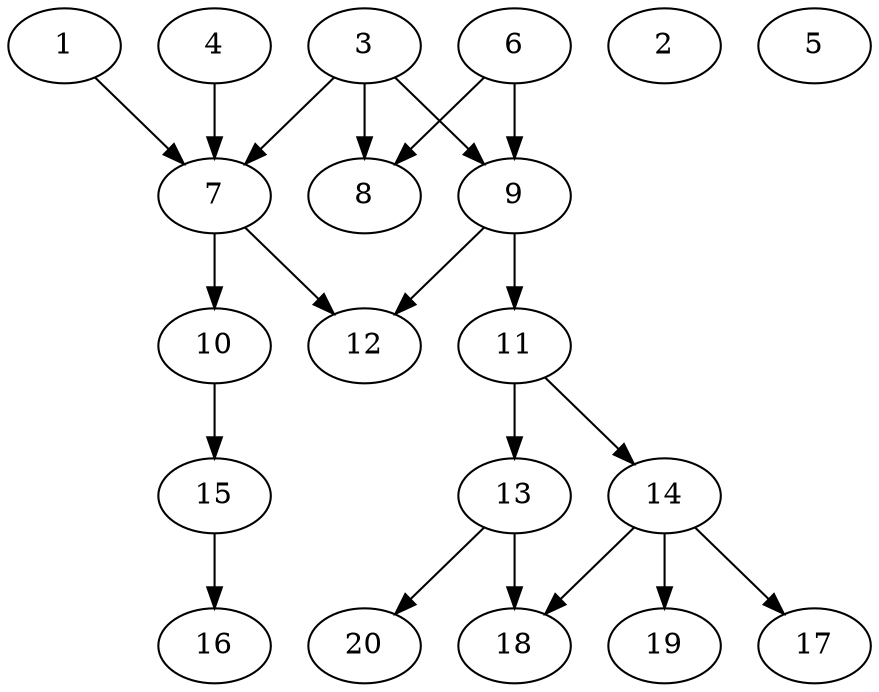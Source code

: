 // DAG automatically generated by daggen at Tue Jul 23 14:23:30 2019
// ./daggen --dot -n 20 --ccr 0.4 --fat 0.6 --regular 0.5 --density 0.6 --mindata 5242880 --maxdata 52428800 
digraph G {
  1 [size="41313280", alpha="0.19", expect_size="16525312"] 
  1 -> 7 [size ="16525312"]
  2 [size="73333760", alpha="0.06", expect_size="29333504"] 
  3 [size="48939520", alpha="0.02", expect_size="19575808"] 
  3 -> 7 [size ="19575808"]
  3 -> 8 [size ="19575808"]
  3 -> 9 [size ="19575808"]
  4 [size="15521280", alpha="0.18", expect_size="6208512"] 
  4 -> 7 [size ="6208512"]
  5 [size="54103040", alpha="0.16", expect_size="21641216"] 
  6 [size="51233280", alpha="0.13", expect_size="20493312"] 
  6 -> 8 [size ="20493312"]
  6 -> 9 [size ="20493312"]
  7 [size="98805760", alpha="0.06", expect_size="39522304"] 
  7 -> 10 [size ="39522304"]
  7 -> 12 [size ="39522304"]
  8 [size="23360000", alpha="0.09", expect_size="9344000"] 
  9 [size="37785600", alpha="0.01", expect_size="15114240"] 
  9 -> 11 [size ="15114240"]
  9 -> 12 [size ="15114240"]
  10 [size="42165760", alpha="0.03", expect_size="16866304"] 
  10 -> 15 [size ="16866304"]
  11 [size="88199680", alpha="0.03", expect_size="35279872"] 
  11 -> 13 [size ="35279872"]
  11 -> 14 [size ="35279872"]
  12 [size="83133440", alpha="0.01", expect_size="33253376"] 
  13 [size="118412800", alpha="0.19", expect_size="47365120"] 
  13 -> 18 [size ="47365120"]
  13 -> 20 [size ="47365120"]
  14 [size="127879680", alpha="0.04", expect_size="51151872"] 
  14 -> 17 [size ="51151872"]
  14 -> 18 [size ="51151872"]
  14 -> 19 [size ="51151872"]
  15 [size="115904000", alpha="0.18", expect_size="46361600"] 
  15 -> 16 [size ="46361600"]
  16 [size="91276800", alpha="0.09", expect_size="36510720"] 
  17 [size="49728000", alpha="0.14", expect_size="19891200"] 
  18 [size="84252160", alpha="0.16", expect_size="33700864"] 
  19 [size="17308160", alpha="0.13", expect_size="6923264"] 
  20 [size="21319680", alpha="0.12", expect_size="8527872"] 
}
